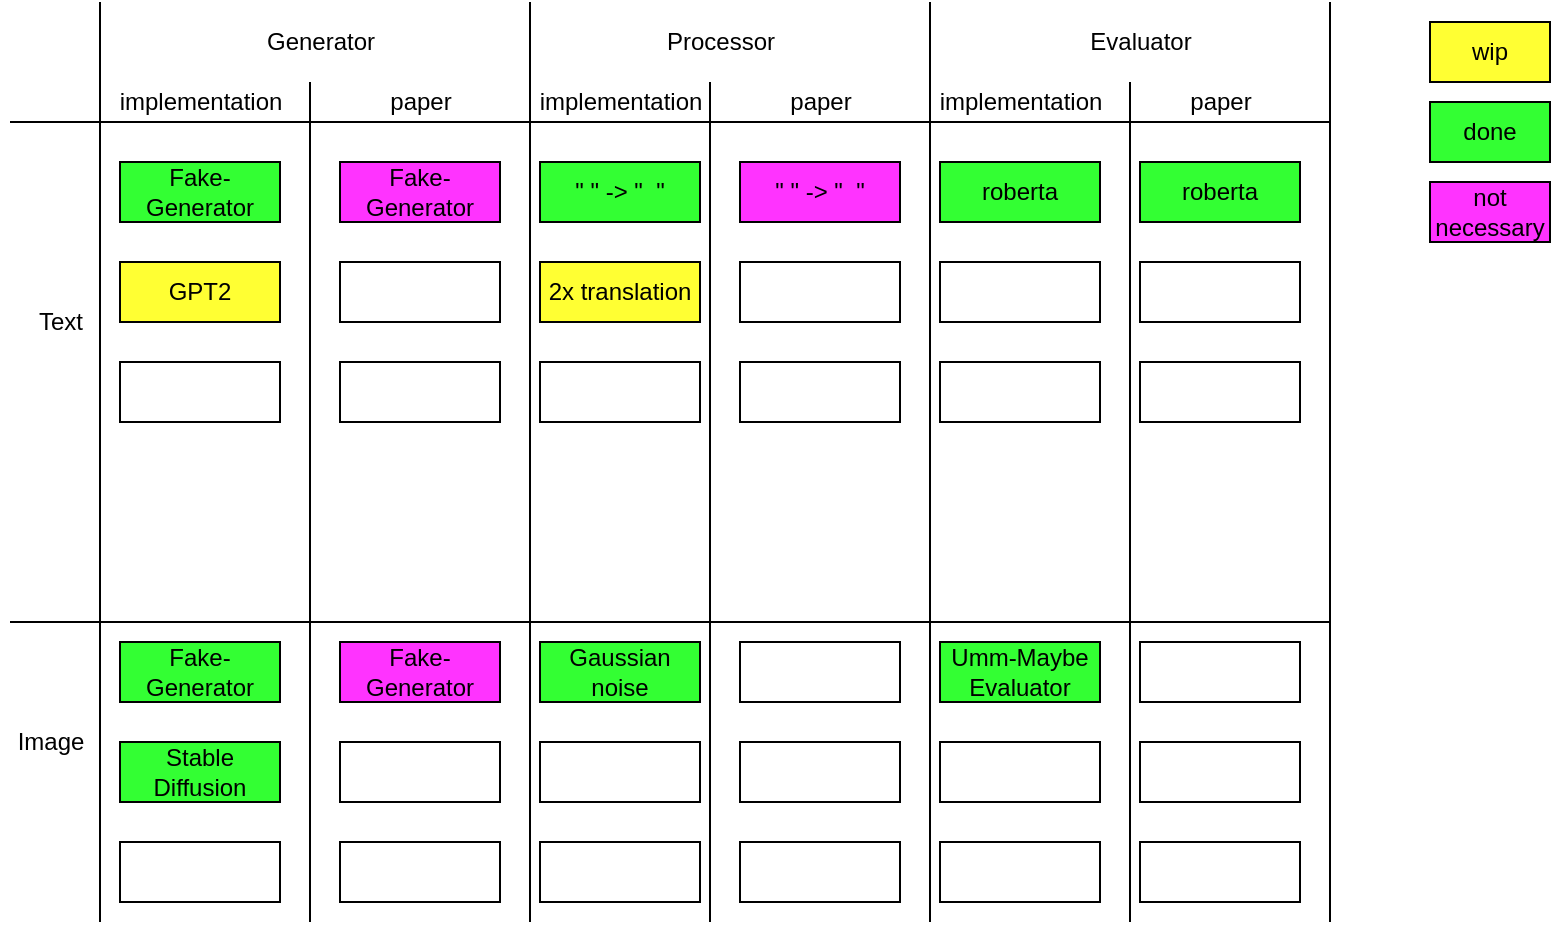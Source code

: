 <mxfile version="22.1.11" type="device">
  <diagram id="whsIAXvvB3Vlr7miQYWP" name="Page-1">
    <mxGraphModel dx="1949" dy="586" grid="1" gridSize="10" guides="1" tooltips="1" connect="1" arrows="1" fold="1" page="1" pageScale="1" pageWidth="827" pageHeight="1169" math="0" shadow="0">
      <root>
        <mxCell id="0" />
        <mxCell id="1" parent="0" />
        <mxCell id="pHOT10jgORBA76ojkJSI-1" value="Fake-Generator" style="rounded=0;whiteSpace=wrap;html=1;fillColor=#33FF33;" parent="1" vertex="1">
          <mxGeometry x="55" y="130" width="80" height="30" as="geometry" />
        </mxCell>
        <mxCell id="pHOT10jgORBA76ojkJSI-2" value="Generator" style="text;html=1;align=center;verticalAlign=middle;resizable=0;points=[];autosize=1;strokeColor=none;fillColor=none;" parent="1" vertex="1">
          <mxGeometry x="120" y="60" width="70" height="20" as="geometry" />
        </mxCell>
        <mxCell id="pHOT10jgORBA76ojkJSI-3" value="Processor" style="text;html=1;align=center;verticalAlign=middle;resizable=0;points=[];autosize=1;strokeColor=none;fillColor=none;" parent="1" vertex="1">
          <mxGeometry x="320" y="60" width="70" height="20" as="geometry" />
        </mxCell>
        <mxCell id="pHOT10jgORBA76ojkJSI-4" value="Evaluator" style="text;html=1;align=center;verticalAlign=middle;resizable=0;points=[];autosize=1;strokeColor=none;fillColor=none;" parent="1" vertex="1">
          <mxGeometry x="530" y="60" width="70" height="20" as="geometry" />
        </mxCell>
        <mxCell id="pHOT10jgORBA76ojkJSI-5" value="GPT2" style="rounded=0;whiteSpace=wrap;html=1;fillColor=#FFFF33;" parent="1" vertex="1">
          <mxGeometry x="55" y="180" width="80" height="30" as="geometry" />
        </mxCell>
        <mxCell id="pHOT10jgORBA76ojkJSI-6" value="" style="endArrow=none;html=1;rounded=0;" parent="1" edge="1">
          <mxGeometry width="50" height="50" relative="1" as="geometry">
            <mxPoint y="360" as="sourcePoint" />
            <mxPoint x="660" y="360" as="targetPoint" />
          </mxGeometry>
        </mxCell>
        <mxCell id="pHOT10jgORBA76ojkJSI-7" value="" style="endArrow=none;html=1;rounded=0;" parent="1" edge="1">
          <mxGeometry width="50" height="50" relative="1" as="geometry">
            <mxPoint x="260" y="510" as="sourcePoint" />
            <mxPoint x="260" y="50" as="targetPoint" />
          </mxGeometry>
        </mxCell>
        <mxCell id="pHOT10jgORBA76ojkJSI-8" value="" style="endArrow=none;html=1;rounded=0;" parent="1" edge="1">
          <mxGeometry width="50" height="50" relative="1" as="geometry">
            <mxPoint x="460" y="510" as="sourcePoint" />
            <mxPoint x="460" y="50" as="targetPoint" />
          </mxGeometry>
        </mxCell>
        <mxCell id="pHOT10jgORBA76ojkJSI-9" value="" style="rounded=0;whiteSpace=wrap;html=1;" parent="1" vertex="1">
          <mxGeometry x="55" y="230" width="80" height="30" as="geometry" />
        </mxCell>
        <mxCell id="pHOT10jgORBA76ojkJSI-11" value="&quot; &quot; -&amp;gt; &quot;&amp;nbsp; &quot;" style="rounded=0;whiteSpace=wrap;html=1;fillColor=#33FF33;" parent="1" vertex="1">
          <mxGeometry x="265" y="130" width="80" height="30" as="geometry" />
        </mxCell>
        <mxCell id="pHOT10jgORBA76ojkJSI-12" value="2x translation" style="rounded=0;whiteSpace=wrap;html=1;fillColor=#FFFF33;" parent="1" vertex="1">
          <mxGeometry x="265" y="180" width="80" height="30" as="geometry" />
        </mxCell>
        <mxCell id="pHOT10jgORBA76ojkJSI-13" value="" style="rounded=0;whiteSpace=wrap;html=1;" parent="1" vertex="1">
          <mxGeometry x="265" y="230" width="80" height="30" as="geometry" />
        </mxCell>
        <mxCell id="pHOT10jgORBA76ojkJSI-14" value="roberta" style="rounded=0;whiteSpace=wrap;html=1;fillColor=#33FF33;" parent="1" vertex="1">
          <mxGeometry x="465" y="130" width="80" height="30" as="geometry" />
        </mxCell>
        <mxCell id="pHOT10jgORBA76ojkJSI-15" value="" style="rounded=0;whiteSpace=wrap;html=1;" parent="1" vertex="1">
          <mxGeometry x="465" y="180" width="80" height="30" as="geometry" />
        </mxCell>
        <mxCell id="pHOT10jgORBA76ojkJSI-16" value="" style="rounded=0;whiteSpace=wrap;html=1;" parent="1" vertex="1">
          <mxGeometry x="465" y="230" width="80" height="30" as="geometry" />
        </mxCell>
        <mxCell id="pHOT10jgORBA76ojkJSI-18" value="Stable Diffusion" style="rounded=0;whiteSpace=wrap;html=1;fillColor=#33FF33;" parent="1" vertex="1">
          <mxGeometry x="55" y="420" width="80" height="30" as="geometry" />
        </mxCell>
        <mxCell id="pHOT10jgORBA76ojkJSI-19" value="" style="rounded=0;whiteSpace=wrap;html=1;" parent="1" vertex="1">
          <mxGeometry x="55" y="470" width="80" height="30" as="geometry" />
        </mxCell>
        <mxCell id="pHOT10jgORBA76ojkJSI-20" value="" style="rounded=0;whiteSpace=wrap;html=1;" parent="1" vertex="1">
          <mxGeometry x="265" y="420" width="80" height="30" as="geometry" />
        </mxCell>
        <mxCell id="pHOT10jgORBA76ojkJSI-22" value="" style="rounded=0;whiteSpace=wrap;html=1;" parent="1" vertex="1">
          <mxGeometry x="265" y="470" width="80" height="30" as="geometry" />
        </mxCell>
        <mxCell id="pHOT10jgORBA76ojkJSI-23" value="Umm-Maybe Evaluator" style="rounded=0;whiteSpace=wrap;html=1;verticalAlign=middle;fillColor=#33FF33;" parent="1" vertex="1">
          <mxGeometry x="465" y="370" width="80" height="30" as="geometry" />
        </mxCell>
        <mxCell id="pHOT10jgORBA76ojkJSI-24" value="" style="rounded=0;whiteSpace=wrap;html=1;" parent="1" vertex="1">
          <mxGeometry x="465" y="420" width="80" height="30" as="geometry" />
        </mxCell>
        <mxCell id="pHOT10jgORBA76ojkJSI-25" value="" style="rounded=0;whiteSpace=wrap;html=1;" parent="1" vertex="1">
          <mxGeometry x="465" y="470" width="80" height="30" as="geometry" />
        </mxCell>
        <mxCell id="pHOT10jgORBA76ojkJSI-26" value="" style="endArrow=none;html=1;rounded=0;" parent="1" edge="1">
          <mxGeometry width="50" height="50" relative="1" as="geometry">
            <mxPoint y="110" as="sourcePoint" />
            <mxPoint x="660" y="110" as="targetPoint" />
          </mxGeometry>
        </mxCell>
        <mxCell id="pHOT10jgORBA76ojkJSI-27" value="" style="endArrow=none;html=1;rounded=0;" parent="1" edge="1">
          <mxGeometry width="50" height="50" relative="1" as="geometry">
            <mxPoint x="150" y="510" as="sourcePoint" />
            <mxPoint x="150" y="90" as="targetPoint" />
          </mxGeometry>
        </mxCell>
        <mxCell id="pHOT10jgORBA76ojkJSI-28" value="" style="endArrow=none;html=1;rounded=0;" parent="1" edge="1">
          <mxGeometry width="50" height="50" relative="1" as="geometry">
            <mxPoint x="350" y="510" as="sourcePoint" />
            <mxPoint x="350" y="90" as="targetPoint" />
          </mxGeometry>
        </mxCell>
        <mxCell id="pHOT10jgORBA76ojkJSI-29" value="" style="endArrow=none;html=1;rounded=0;" parent="1" edge="1">
          <mxGeometry width="50" height="50" relative="1" as="geometry">
            <mxPoint x="560" y="510" as="sourcePoint" />
            <mxPoint x="560" y="90" as="targetPoint" />
          </mxGeometry>
        </mxCell>
        <mxCell id="pHOT10jgORBA76ojkJSI-32" value="" style="endArrow=none;html=1;rounded=0;" parent="1" edge="1">
          <mxGeometry width="50" height="50" relative="1" as="geometry">
            <mxPoint x="660" y="510" as="sourcePoint" />
            <mxPoint x="660" y="50" as="targetPoint" />
          </mxGeometry>
        </mxCell>
        <mxCell id="pHOT10jgORBA76ojkJSI-35" value="&lt;div&gt;implementation&lt;/div&gt;" style="text;html=1;align=center;verticalAlign=middle;resizable=0;points=[];autosize=1;strokeColor=none;fillColor=none;" parent="1" vertex="1">
          <mxGeometry x="45" y="90" width="100" height="20" as="geometry" />
        </mxCell>
        <mxCell id="pHOT10jgORBA76ojkJSI-36" value="&lt;div&gt;implementation&lt;/div&gt;" style="text;html=1;align=center;verticalAlign=middle;resizable=0;points=[];autosize=1;strokeColor=none;fillColor=none;" parent="1" vertex="1">
          <mxGeometry x="255" y="90" width="100" height="20" as="geometry" />
        </mxCell>
        <mxCell id="pHOT10jgORBA76ojkJSI-37" value="&lt;div&gt;implementation&lt;/div&gt;" style="text;html=1;align=center;verticalAlign=middle;resizable=0;points=[];autosize=1;strokeColor=none;fillColor=none;" parent="1" vertex="1">
          <mxGeometry x="455" y="90" width="100" height="20" as="geometry" />
        </mxCell>
        <mxCell id="pHOT10jgORBA76ojkJSI-40" value="&lt;div&gt;paper&lt;/div&gt;" style="text;html=1;align=center;verticalAlign=middle;resizable=0;points=[];autosize=1;strokeColor=none;fillColor=none;" parent="1" vertex="1">
          <mxGeometry x="180" y="90" width="50" height="20" as="geometry" />
        </mxCell>
        <mxCell id="pHOT10jgORBA76ojkJSI-41" value="&lt;div&gt;paper&lt;/div&gt;" style="text;html=1;align=center;verticalAlign=middle;resizable=0;points=[];autosize=1;strokeColor=none;fillColor=none;" parent="1" vertex="1">
          <mxGeometry x="380" y="90" width="50" height="20" as="geometry" />
        </mxCell>
        <mxCell id="pHOT10jgORBA76ojkJSI-42" value="&lt;div&gt;paper&lt;/div&gt;" style="text;html=1;align=center;verticalAlign=middle;resizable=0;points=[];autosize=1;strokeColor=none;fillColor=none;" parent="1" vertex="1">
          <mxGeometry x="580" y="90" width="50" height="20" as="geometry" />
        </mxCell>
        <mxCell id="pHOT10jgORBA76ojkJSI-43" value="Fake-Generator" style="rounded=0;whiteSpace=wrap;html=1;fillColor=#FF33FF;" parent="1" vertex="1">
          <mxGeometry x="165" y="130" width="80" height="30" as="geometry" />
        </mxCell>
        <mxCell id="pHOT10jgORBA76ojkJSI-48" value="" style="rounded=0;whiteSpace=wrap;html=1;" parent="1" vertex="1">
          <mxGeometry x="165" y="180" width="80" height="30" as="geometry" />
        </mxCell>
        <mxCell id="pHOT10jgORBA76ojkJSI-49" value="" style="rounded=0;whiteSpace=wrap;html=1;" parent="1" vertex="1">
          <mxGeometry x="165" y="230" width="80" height="30" as="geometry" />
        </mxCell>
        <mxCell id="pHOT10jgORBA76ojkJSI-51" value="&quot; &quot; -&amp;gt; &quot;&amp;nbsp; &quot;" style="rounded=0;whiteSpace=wrap;html=1;fillColor=#FF33FF;" parent="1" vertex="1">
          <mxGeometry x="365" y="130" width="80" height="30" as="geometry" />
        </mxCell>
        <mxCell id="pHOT10jgORBA76ojkJSI-52" value="" style="rounded=0;whiteSpace=wrap;html=1;" parent="1" vertex="1">
          <mxGeometry x="365" y="180" width="80" height="30" as="geometry" />
        </mxCell>
        <mxCell id="pHOT10jgORBA76ojkJSI-53" value="" style="rounded=0;whiteSpace=wrap;html=1;" parent="1" vertex="1">
          <mxGeometry x="365" y="230" width="80" height="30" as="geometry" />
        </mxCell>
        <mxCell id="pHOT10jgORBA76ojkJSI-54" value="roberta" style="rounded=0;whiteSpace=wrap;html=1;fillColor=#33FF33;" parent="1" vertex="1">
          <mxGeometry x="565" y="130" width="80" height="30" as="geometry" />
        </mxCell>
        <mxCell id="pHOT10jgORBA76ojkJSI-55" value="" style="rounded=0;whiteSpace=wrap;html=1;" parent="1" vertex="1">
          <mxGeometry x="565" y="180" width="80" height="30" as="geometry" />
        </mxCell>
        <mxCell id="pHOT10jgORBA76ojkJSI-56" value="" style="rounded=0;whiteSpace=wrap;html=1;" parent="1" vertex="1">
          <mxGeometry x="565" y="230" width="80" height="30" as="geometry" />
        </mxCell>
        <mxCell id="pHOT10jgORBA76ojkJSI-57" value="Fake-Generator" style="rounded=0;whiteSpace=wrap;html=1;fillColor=#FF33FF;" parent="1" vertex="1">
          <mxGeometry x="165" y="370" width="80" height="30" as="geometry" />
        </mxCell>
        <mxCell id="pHOT10jgORBA76ojkJSI-58" value="" style="rounded=0;whiteSpace=wrap;html=1;" parent="1" vertex="1">
          <mxGeometry x="165" y="420" width="80" height="30" as="geometry" />
        </mxCell>
        <mxCell id="pHOT10jgORBA76ojkJSI-59" value="" style="rounded=0;whiteSpace=wrap;html=1;" parent="1" vertex="1">
          <mxGeometry x="165" y="470" width="80" height="30" as="geometry" />
        </mxCell>
        <mxCell id="pHOT10jgORBA76ojkJSI-60" value="" style="rounded=0;whiteSpace=wrap;html=1;" parent="1" vertex="1">
          <mxGeometry x="365" y="370" width="80" height="30" as="geometry" />
        </mxCell>
        <mxCell id="pHOT10jgORBA76ojkJSI-61" value="" style="rounded=0;whiteSpace=wrap;html=1;" parent="1" vertex="1">
          <mxGeometry x="365" y="420" width="80" height="30" as="geometry" />
        </mxCell>
        <mxCell id="pHOT10jgORBA76ojkJSI-62" value="" style="rounded=0;whiteSpace=wrap;html=1;" parent="1" vertex="1">
          <mxGeometry x="365" y="470" width="80" height="30" as="geometry" />
        </mxCell>
        <mxCell id="pHOT10jgORBA76ojkJSI-63" value="" style="rounded=0;whiteSpace=wrap;html=1;" parent="1" vertex="1">
          <mxGeometry x="565" y="370" width="80" height="30" as="geometry" />
        </mxCell>
        <mxCell id="pHOT10jgORBA76ojkJSI-64" value="" style="rounded=0;whiteSpace=wrap;html=1;" parent="1" vertex="1">
          <mxGeometry x="565" y="420" width="80" height="30" as="geometry" />
        </mxCell>
        <mxCell id="pHOT10jgORBA76ojkJSI-65" value="" style="rounded=0;whiteSpace=wrap;html=1;" parent="1" vertex="1">
          <mxGeometry x="565" y="470" width="80" height="30" as="geometry" />
        </mxCell>
        <mxCell id="pHOT10jgORBA76ojkJSI-66" value="Fake-Generator" style="rounded=0;whiteSpace=wrap;html=1;fillColor=#33FF33;" parent="1" vertex="1">
          <mxGeometry x="55" y="370" width="80" height="30" as="geometry" />
        </mxCell>
        <mxCell id="pHOT10jgORBA76ojkJSI-67" value="Text" style="text;html=1;align=center;verticalAlign=middle;resizable=0;points=[];autosize=1;strokeColor=none;fillColor=none;" parent="1" vertex="1">
          <mxGeometry x="5" y="200" width="40" height="20" as="geometry" />
        </mxCell>
        <mxCell id="pHOT10jgORBA76ojkJSI-68" value="Image" style="text;html=1;align=center;verticalAlign=middle;resizable=0;points=[];autosize=1;strokeColor=none;fillColor=none;" parent="1" vertex="1">
          <mxGeometry x="-5" y="410" width="50" height="20" as="geometry" />
        </mxCell>
        <mxCell id="pHOT10jgORBA76ojkJSI-69" value="wip" style="whiteSpace=wrap;html=1;fillColor=#FFFF33;" parent="1" vertex="1">
          <mxGeometry x="710" y="60" width="60" height="30" as="geometry" />
        </mxCell>
        <mxCell id="pHOT10jgORBA76ojkJSI-70" value="done" style="rounded=0;whiteSpace=wrap;html=1;fillColor=#33FF33;" parent="1" vertex="1">
          <mxGeometry x="710" y="100" width="60" height="30" as="geometry" />
        </mxCell>
        <mxCell id="pHOT10jgORBA76ojkJSI-71" value="Gaussian noise" style="rounded=0;whiteSpace=wrap;html=1;fillColor=#33FF33;" parent="1" vertex="1">
          <mxGeometry x="265" y="370" width="80" height="30" as="geometry" />
        </mxCell>
        <mxCell id="9xpDufU42AzEc1XoIaA7-3" value="&lt;div&gt;not necessary&lt;/div&gt;" style="rounded=0;whiteSpace=wrap;html=1;fillColor=#FF33FF;" parent="1" vertex="1">
          <mxGeometry x="710" y="140" width="60" height="30" as="geometry" />
        </mxCell>
        <mxCell id="9xpDufU42AzEc1XoIaA7-4" value="" style="endArrow=none;html=1;rounded=0;" parent="1" edge="1">
          <mxGeometry width="50" height="50" relative="1" as="geometry">
            <mxPoint x="45.0" y="510" as="sourcePoint" />
            <mxPoint x="45.0" y="50" as="targetPoint" />
          </mxGeometry>
        </mxCell>
      </root>
    </mxGraphModel>
  </diagram>
</mxfile>
